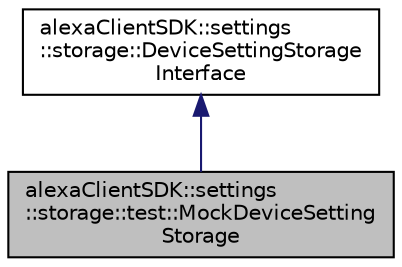 digraph "alexaClientSDK::settings::storage::test::MockDeviceSettingStorage"
{
  edge [fontname="Helvetica",fontsize="10",labelfontname="Helvetica",labelfontsize="10"];
  node [fontname="Helvetica",fontsize="10",shape=record];
  Node1 [label="alexaClientSDK::settings\l::storage::test::MockDeviceSetting\lStorage",height=0.2,width=0.4,color="black", fillcolor="grey75", style="filled", fontcolor="black"];
  Node2 -> Node1 [dir="back",color="midnightblue",fontsize="10",style="solid",fontname="Helvetica"];
  Node2 [label="alexaClientSDK::settings\l::storage::DeviceSettingStorage\lInterface",height=0.2,width=0.4,color="black", fillcolor="white", style="filled",URL="$classalexa_client_s_d_k_1_1settings_1_1storage_1_1_device_setting_storage_interface.html"];
}
